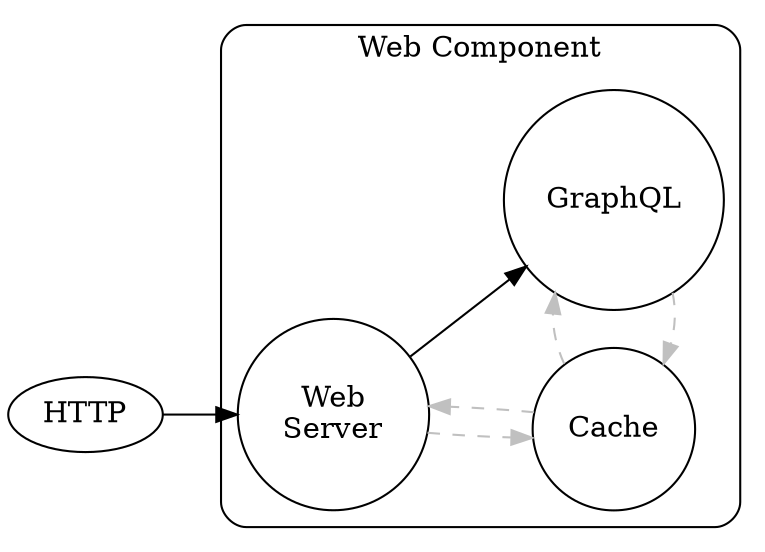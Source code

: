 digraph baxter_bot {
    rankdir=LR

    HTTP_SRC [label="HTTP"]

    WEB [label="Web\nServer", shape=circle]
    CAC [label="Cache" shape=circle]
    GQL [label="GraphQL" shape=circle]

    HTTP_SRC -> WEB 

    subgraph cluster_web {
        label="Web Component"
        style=rounded
        WEB -> CAC -> WEB [style=dashed, color=grey]
        WEB -> GQL
        GQL -> CAC -> GQL [style=dashed, color=grey]
        {rank=same GQL CAC}
    }
}